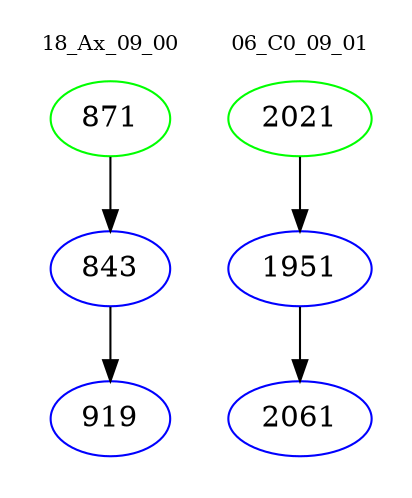 digraph{
subgraph cluster_0 {
color = white
label = "18_Ax_09_00";
fontsize=10;
T0_871 [label="871", color="green"]
T0_871 -> T0_843 [color="black"]
T0_843 [label="843", color="blue"]
T0_843 -> T0_919 [color="black"]
T0_919 [label="919", color="blue"]
}
subgraph cluster_1 {
color = white
label = "06_C0_09_01";
fontsize=10;
T1_2021 [label="2021", color="green"]
T1_2021 -> T1_1951 [color="black"]
T1_1951 [label="1951", color="blue"]
T1_1951 -> T1_2061 [color="black"]
T1_2061 [label="2061", color="blue"]
}
}
